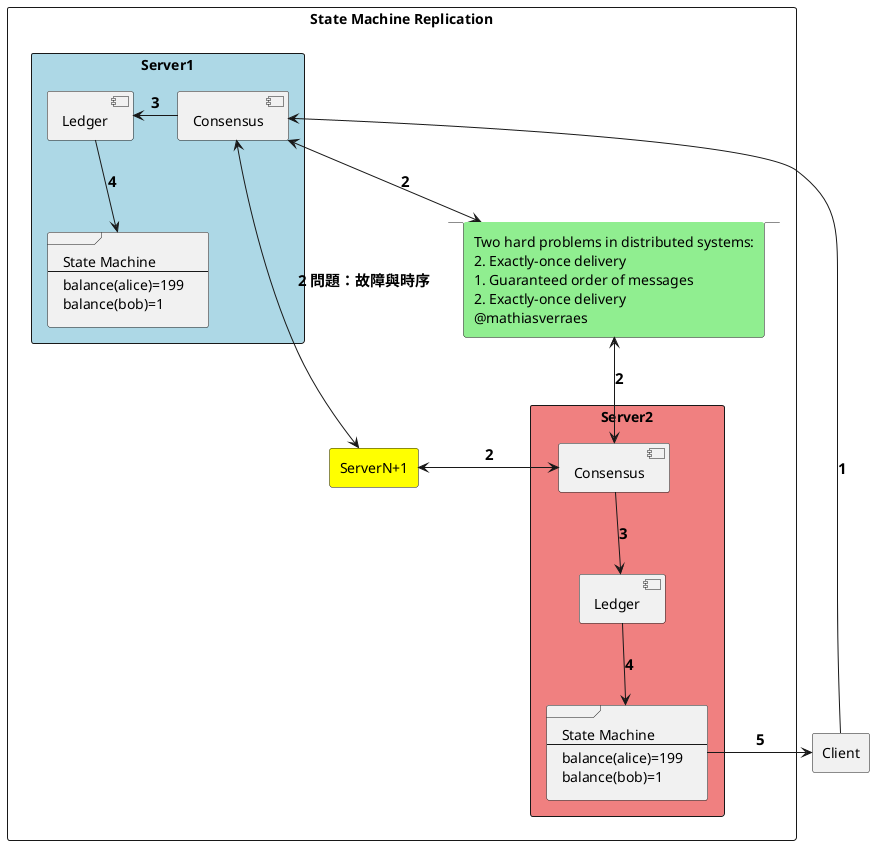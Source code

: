 ' How Does Distributed Consensus Work? https://medium.com/s/story/lets-take-a-crack-at-understanding-distributed-consensus-dad23d0dc95
' https://ethfans.org/posts/lets-take-a-crack-at-understanding-distributed-consensus-part-1
' https://www.chainnews.com/articles/879522545128.htm
' 
@startuml

agent "Client" as Client

rectangle "State Machine Replication" {

    rectangle "Server1" #LightBlue {
        frame SM1 [
            State Machine 
            ----
            balance(alice)=199
            balance(bob)=1
        ] 
        component "Consensus" as Consensus1
        component "Ledger" as Ledger1
    }

    rectangle "Server2" #LightCoral{
        frame SM2 [
            State Machine 
            ----
            balance(alice)=199
            balance(bob)=1
        ]

        component "Consensus" as Consensus2
        component "Ledger" as Ledger2
    }

    rectangle "ServerN+1" as ServerN1 #yellow

    stack TwoHardThins #LightGreen[
        Two hard problems in distributed systems:
        2. Exactly-once delivery 
        1. Guaranteed order of messages 
        2. Exactly-once delivery
        @mathiasverraes
    ]
}

Client --> Consensus1 : == 1
Consensus1 <--> TwoHardThins : == 2
TwoHardThins <--> Consensus2 : == 2
Consensus1 <--> ServerN1: == 2 問題：故障與時序
Consensus2 <-> ServerN1 : == 2
Consensus1 -> Ledger1 : == 3
Ledger1 --> SM1 : == 4
Consensus2 --> Ledger2: == 3
Ledger2 --> SM2 : == 4
SM2 -> Client: == 5
@enduml